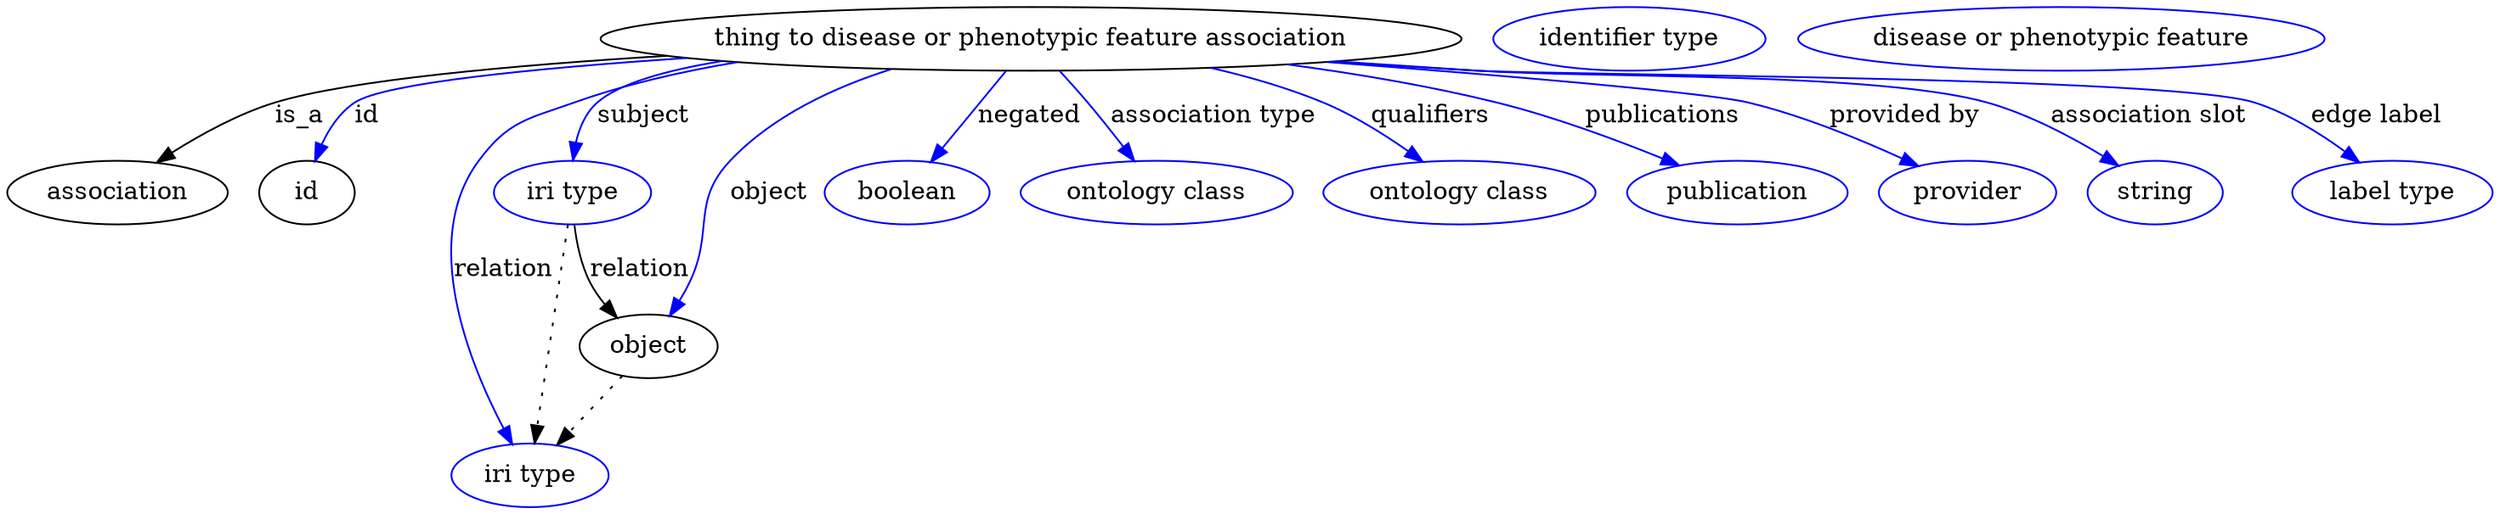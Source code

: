 digraph {
	graph [bb="0,0,1173.1,281"];
	node [label="\N"];
	"thing to disease or phenotypic feature association"	 [height=0.5,
		label="thing to disease or phenotypic feature association",
		pos="495.4,263",
		width=5.1241];
	association	 [height=0.5,
		pos="49.402,177",
		width=1.3723];
	"thing to disease or phenotypic feature association" -> association	 [label=is_a,
		lp="145.68,220",
		pos="e,71.049,193.43 335.8,253.88 257,248.01 171.01,239.19 133.85,227 114.63,220.7 95.08,209.49 79.635,199.28"];
	id	 [height=0.5,
		pos="143.4,177",
		width=0.75];
	"thing to disease or phenotypic feature association" -> id	 [color=blue,
		label=id,
		lp="179.85,220",
		pos="e,149.4,194.76 346.27,252.32 269.45,245.75 188.69,236.73 173.51,227 164.99,221.54 158.54,212.73 153.83,204.01",
		style=solid];
	subject	 [color=blue,
		height=0.5,
		label="iri type",
		pos="276.4,177",
		width=0.9834];
	"thing to disease or phenotypic feature association" -> subject	 [color=blue,
		label=subject,
		lp="314.23,220",
		pos="e,278.18,195.29 365.55,250.19 333.98,244.8 305.81,237.31 293.75,227 287.19,221.4 283.11,213.19 280.57,205.03",
		style=solid];
	relation	 [color=blue,
		height=0.5,
		label="iri type",
		pos="256.4,18",
		width=0.9834];
	"thing to disease or phenotypic feature association" -> relation	 [color=blue,
		label=relation,
		lp="240.78,134",
		pos="e,247,35.476 365.1,250.23 336.57,244.96 306.97,237.52 280.4,227 256.56,217.56 246.28,216.56 232.4,195 202.59,148.68 225.71,81.424 \
242.65,44.586",
		style=solid];
	object	 [height=0.5,
		pos="316.4,91",
		width=0.88096];
	"thing to disease or phenotypic feature association" -> object	 [color=blue,
		label=object,
		lp="373.51,177",
		pos="e,325.12,108.39 435.9,245.83 408.33,235.17 377.12,218.86 356.19,195 335.18,171.03 345.29,156.57 333.4,127 332.16,123.92 330.79,120.73 \
329.38,117.58",
		style=solid];
	negated	 [color=blue,
		height=0.5,
		label=boolean,
		pos="437.4,177",
		width=1.0584];
	"thing to disease or phenotypic feature association" -> negated	 [color=blue,
		label=negated,
		lp="492.17,220",
		pos="e,449.09,194.33 483.1,244.76 474.86,232.55 463.9,216.29 454.77,202.76",
		style=solid];
	"association type"	 [color=blue,
		height=0.5,
		label="ontology class",
		pos="554.4,177",
		width=1.6931];
	"thing to disease or phenotypic feature association" -> "association type"	 [color=blue,
		label="association type",
		lp="574.31,220",
		pos="e,542.11,194.92 507.91,244.76 516.18,232.71 527.15,216.72 536.36,203.3",
		style=solid];
	qualifiers	 [color=blue,
		height=0.5,
		label="ontology class",
		pos="694.4,177",
		width=1.6931];
	"thing to disease or phenotypic feature association" -> qualifiers	 [color=blue,
		label=qualifiers,
		lp="672.45,220",
		pos="e,674.13,194.09 570.4,246.5 588.2,241.34 606.83,234.88 623.4,227 638.34,219.9 653.51,209.7 665.97,200.37",
		style=solid];
	publications	 [color=blue,
		height=0.5,
		label=publication,
		pos="823.4,177",
		width=1.3859];
	"thing to disease or phenotypic feature association" -> publications	 [color=blue,
		label=publications,
		lp="777.62,220",
		pos="e,793.23,191.65 605.2,248.52 636.89,243.1 671.31,236.01 702.4,227 730.42,218.88 760.75,206.34 784.03,195.85",
		style=solid];
	"provided by"	 [color=blue,
		height=0.5,
		label=provider,
		pos="931.4,177",
		width=1.1129];
	"thing to disease or phenotypic feature association" -> "provided by"	 [color=blue,
		label="provided by",
		lp="889.03,220",
		pos="e,905.47,190.82 625.68,250.17 705.89,241.95 796.83,231.93 815.4,227 843.59,219.52 873.8,206.31 896.32,195.35",
		style=solid];
	"association slot"	 [color=blue,
		height=0.5,
		label=string,
		pos="1019.4,177",
		width=0.8403];
	"thing to disease or phenotypic feature association" -> "association slot"	 [color=blue,
		label="association slot",
		lp="1002.4,220",
		pos="e,999.78,190.71 627.65,250.43 648.31,248.55 669.43,246.68 689.4,245 794.66,236.12 825.01,256.66 926.4,227 949.47,220.25 973.31,207.3 \
991.08,196.26",
		style=solid];
	"edge label"	 [color=blue,
		height=0.5,
		label="label type",
		pos="1128.4,177",
		width=1.2425];
	"thing to disease or phenotypic feature association" -> "edge label"	 [color=blue,
		label="edge label",
		lp="1108,220",
		pos="e,1109.1,193.28 625.26,250.18 646.68,248.29 668.65,246.48 689.4,245 769.3,239.3 973.05,251.21 1049.4,227 1067.9,221.15 1086.3,209.9 \
1100.7,199.55",
		style=solid];
	association_id	 [color=blue,
		height=0.5,
		label="identifier type",
		pos="757.4,263",
		width=1.652];
	subject -> relation	 [pos="e,258.67,36.027 274.11,158.76 270.64,131.21 264.04,78.735 259.95,46.223",
		style=dotted];
	subject -> object	 [label=relation,
		lp="312.78,134",
		pos="e,302.82,107.46 279.98,158.87 282.29,149.13 285.78,137.08 290.64,127 292.43,123.29 294.6,119.56 296.91,115.97"];
	object -> relation	 [pos="e,270.17,34.752 302.79,74.435 295.09,65.075 285.33,53.191 276.74,42.745",
		style=dotted];
	"thing to disease or phenotypic feature association_object"	 [color=blue,
		height=0.5,
		label="disease or phenotypic feature",
		pos="948.4,263",
		width=3.1523];
}
